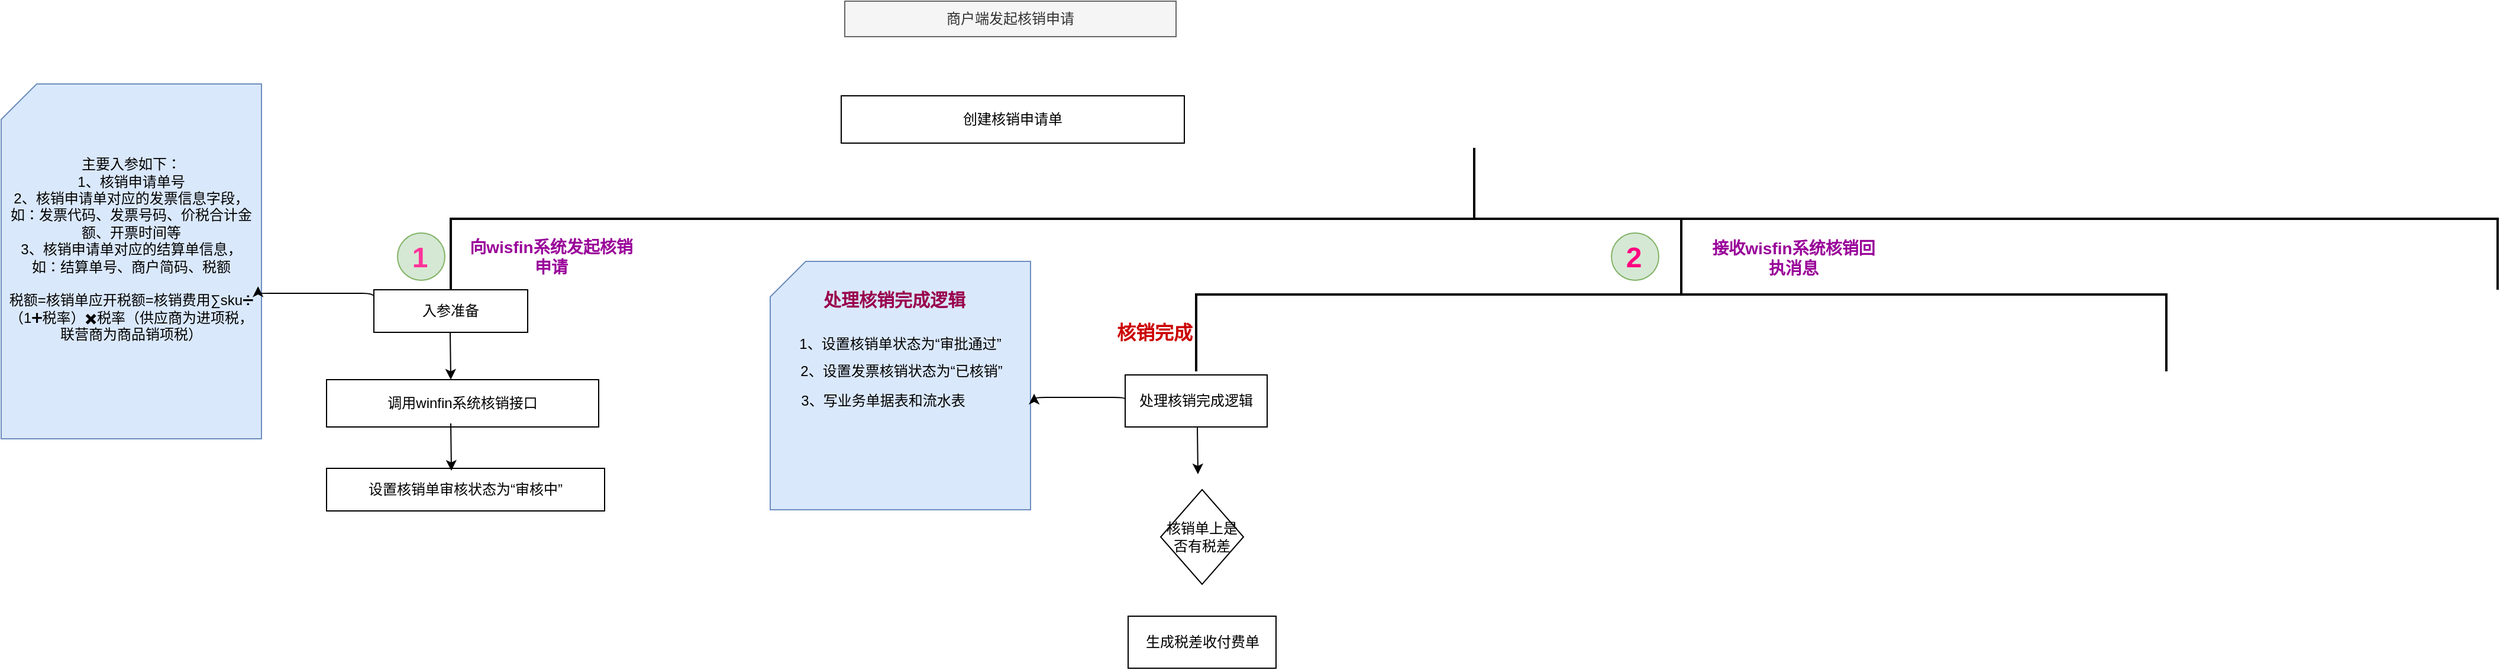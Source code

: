 <mxfile pages="1" version="11.2.1" type="github"><diagram id="kvjT74hAi-bAK9wWpIcl" name="Page-1"><mxGraphModel dx="1964" dy="762" grid="1" gridSize="10" guides="1" tooltips="1" connect="1" arrows="1" fold="1" page="1" pageScale="1" pageWidth="827" pageHeight="1169" math="0" shadow="0"><root><mxCell id="0"/><mxCell id="1" parent="0"/><mxCell id="EXh83WJojTbxtO4O4RXE-1" value="商户端发起核销申请" style="rounded=0;whiteSpace=wrap;html=1;fillColor=#f5f5f5;strokeColor=#666666;fontColor=#333333;" vertex="1" parent="1"><mxGeometry x="273" y="140" width="280" height="30" as="geometry"/></mxCell><mxCell id="EXh83WJojTbxtO4O4RXE-2" value="创建核销申请单" style="rounded=0;whiteSpace=wrap;html=1;" vertex="1" parent="1"><mxGeometry x="270" y="220" width="290" height="40" as="geometry"/></mxCell><mxCell id="EXh83WJojTbxtO4O4RXE-3" value="" style="html=1;shape=mxgraph.flowchart.annotation_2;align=left;direction=south;strokeWidth=2;" vertex="1" parent="1"><mxGeometry x="-60" y="264" width="1730" height="120" as="geometry"/></mxCell><mxCell id="EXh83WJojTbxtO4O4RXE-10" value="" style="ellipse;whiteSpace=wrap;html=1;aspect=fixed;fillColor=#d5e8d4;strokeColor=#82b366;" vertex="1" parent="1"><mxGeometry x="-105" y="336" width="40" height="40" as="geometry"/></mxCell><mxCell id="EXh83WJojTbxtO4O4RXE-11" value="&lt;font color=&quot;#FF3399&quot; size=&quot;1&quot;&gt;&lt;b style=&quot;font-size: 24px&quot;&gt;1&lt;/b&gt;&lt;/font&gt;" style="text;html=1;strokeColor=none;fillColor=none;align=center;verticalAlign=middle;whiteSpace=wrap;rounded=0;" vertex="1" parent="1"><mxGeometry x="-106" y="347" width="40" height="20" as="geometry"/></mxCell><mxCell id="EXh83WJojTbxtO4O4RXE-12" value="&lt;font style=&quot;font-size: 14px&quot; color=&quot;#990099&quot;&gt;&lt;b&gt;向wisfin系统发起核销申请&lt;/b&gt;&lt;/font&gt;" style="text;html=1;strokeColor=none;fillColor=none;align=center;verticalAlign=middle;whiteSpace=wrap;rounded=0;" vertex="1" parent="1"><mxGeometry x="-50" y="346" width="150" height="20" as="geometry"/></mxCell><mxCell id="EXh83WJojTbxtO4O4RXE-13" value="入参准备" style="rounded=0;whiteSpace=wrap;html=1;strokeWidth=1;fillColor=#FFFFFF;" vertex="1" parent="1"><mxGeometry x="-125" y="384" width="130" height="36" as="geometry"/></mxCell><mxCell id="EXh83WJojTbxtO4O4RXE-14" value="" style="shape=card;whiteSpace=wrap;html=1;strokeWidth=1;fillColor=#dae8fc;strokeColor=#6c8ebf;" vertex="1" parent="1"><mxGeometry x="-440" y="210" width="220" height="300" as="geometry"/></mxCell><mxCell id="EXh83WJojTbxtO4O4RXE-15" value="主要入参如下：&lt;br&gt;1、核销申请单号&lt;br&gt;2、核销申请单对应的发票信息字段，如：发票代码、发票号码、价税合计金额、开票时间等&lt;br&gt;3、核销申请单对应的结算单信息，如：结算单号、商户简码、税额&lt;br&gt;&lt;br&gt;税额=核销单应开税额=核销费用∑sku➗（1➕税率）✖️税率（供应商为进项税，联营商为商品销项税）&lt;br&gt;&lt;br&gt;" style="text;html=1;strokeColor=none;fillColor=none;align=center;verticalAlign=middle;whiteSpace=wrap;rounded=0;" vertex="1" parent="1"><mxGeometry x="-435" y="234" width="210" height="246" as="geometry"/></mxCell><mxCell id="EXh83WJojTbxtO4O4RXE-16" value="" style="edgeStyle=elbowEdgeStyle;elbow=vertical;endArrow=classic;html=1;entryX=1.01;entryY=0.598;entryDx=0;entryDy=0;entryPerimeter=0;exitX=0;exitY=0.25;exitDx=0;exitDy=0;" edge="1" parent="1" source="EXh83WJojTbxtO4O4RXE-13" target="EXh83WJojTbxtO4O4RXE-15"><mxGeometry width="50" height="50" relative="1" as="geometry"><mxPoint x="-180" y="460" as="sourcePoint"/><mxPoint x="-130" y="410" as="targetPoint"/></mxGeometry></mxCell><mxCell id="EXh83WJojTbxtO4O4RXE-17" value="调用winfin系统核销接口" style="rounded=0;whiteSpace=wrap;html=1;strokeWidth=1;fillColor=#FFFFFF;" vertex="1" parent="1"><mxGeometry x="-165" y="460" width="230" height="40" as="geometry"/></mxCell><mxCell id="EXh83WJojTbxtO4O4RXE-19" value="" style="ellipse;whiteSpace=wrap;html=1;aspect=fixed;fillColor=#d5e8d4;strokeColor=#82b366;" vertex="1" parent="1"><mxGeometry x="921" y="336" width="40" height="40" as="geometry"/></mxCell><mxCell id="EXh83WJojTbxtO4O4RXE-20" value="&lt;font color=&quot;#FF0080&quot; size=&quot;1&quot;&gt;&lt;b style=&quot;font-size: 24px&quot;&gt;2&lt;/b&gt;&lt;/font&gt;" style="text;html=1;strokeColor=none;fillColor=none;align=center;verticalAlign=middle;whiteSpace=wrap;rounded=0;" vertex="1" parent="1"><mxGeometry x="920" y="347" width="40" height="20" as="geometry"/></mxCell><mxCell id="EXh83WJojTbxtO4O4RXE-21" value="&lt;font color=&quot;#990099&quot; size=&quot;1&quot;&gt;&lt;b style=&quot;font-size: 14px&quot;&gt;接收wisfin系统核销回执消息&lt;/b&gt;&lt;/font&gt;" style="text;html=1;strokeColor=none;fillColor=none;align=center;verticalAlign=middle;whiteSpace=wrap;rounded=0;" vertex="1" parent="1"><mxGeometry x="1000" y="347" width="150" height="20" as="geometry"/></mxCell><mxCell id="EXh83WJojTbxtO4O4RXE-22" value="设置核销单审核状态为“审核中”" style="rounded=0;whiteSpace=wrap;html=1;strokeWidth=1;fillColor=#FFFFFF;" vertex="1" parent="1"><mxGeometry x="-165" y="535" width="235" height="36" as="geometry"/></mxCell><mxCell id="EXh83WJojTbxtO4O4RXE-24" value="" style="html=1;shape=mxgraph.flowchart.annotation_2;align=left;strokeWidth=2;fillColor=#FFFFFF;direction=south;" vertex="1" parent="1"><mxGeometry x="570" y="323" width="820" height="130" as="geometry"/></mxCell><mxCell id="EXh83WJojTbxtO4O4RXE-26" value="&lt;font style=&quot;font-size: 16px&quot;&gt;&lt;b&gt;&lt;font style=&quot;font-size: 16px&quot; color=&quot;#CC0000&quot;&gt;核销完成&lt;/font&gt;&lt;/b&gt;&lt;/font&gt;" style="text;html=1;strokeColor=none;fillColor=none;align=center;verticalAlign=middle;whiteSpace=wrap;rounded=0;" vertex="1" parent="1"><mxGeometry x="490" y="410" width="90" height="20" as="geometry"/></mxCell><mxCell id="EXh83WJojTbxtO4O4RXE-27" value="处理核销完成逻辑" style="rounded=0;whiteSpace=wrap;html=1;strokeWidth=1;fillColor=#FFFFFF;" vertex="1" parent="1"><mxGeometry x="510" y="456" width="120" height="44" as="geometry"/></mxCell><mxCell id="EXh83WJojTbxtO4O4RXE-29" value="核销单上是否有税差" style="rhombus;whiteSpace=wrap;html=1;strokeWidth=1;fillColor=#FFFFFF;" vertex="1" parent="1"><mxGeometry x="540" y="553" width="70" height="80" as="geometry"/></mxCell><mxCell id="EXh83WJojTbxtO4O4RXE-30" value="生成税差收付费单" style="rounded=0;whiteSpace=wrap;html=1;strokeWidth=1;fillColor=#FFFFFF;" vertex="1" parent="1"><mxGeometry x="512.5" y="660" width="125" height="44" as="geometry"/></mxCell><mxCell id="EXh83WJojTbxtO4O4RXE-33" value="" style="shape=card;whiteSpace=wrap;html=1;strokeWidth=1;fillColor=#dae8fc;strokeColor=#6c8ebf;" vertex="1" parent="1"><mxGeometry x="210" y="360" width="220" height="210" as="geometry"/></mxCell><mxCell id="EXh83WJojTbxtO4O4RXE-34" value="&lt;font style=&quot;font-size: 15px&quot;&gt;&lt;b&gt;&lt;font style=&quot;font-size: 15px&quot; color=&quot;#99004D&quot;&gt;处理核销完成逻辑&lt;/font&gt;&lt;/b&gt;&lt;/font&gt;" style="text;html=1;strokeColor=none;fillColor=none;align=center;verticalAlign=middle;whiteSpace=wrap;rounded=0;" vertex="1" parent="1"><mxGeometry x="250" y="382" width="130" height="20" as="geometry"/></mxCell><mxCell id="EXh83WJojTbxtO4O4RXE-35" value="1、设置核销单状态为“审批通过”" style="text;html=1;strokeColor=none;fillColor=none;align=center;verticalAlign=middle;whiteSpace=wrap;rounded=0;" vertex="1" parent="1"><mxGeometry x="220" y="420" width="200" height="20" as="geometry"/></mxCell><mxCell id="EXh83WJojTbxtO4O4RXE-36" value="2、设置发票核销状态为“已核销”" style="text;html=1;strokeColor=none;fillColor=none;align=center;verticalAlign=middle;whiteSpace=wrap;rounded=0;" vertex="1" parent="1"><mxGeometry x="221" y="443" width="200" height="20" as="geometry"/></mxCell><mxCell id="EXh83WJojTbxtO4O4RXE-37" value="3、写业务单据表和流水表" style="text;html=1;strokeColor=none;fillColor=none;align=center;verticalAlign=middle;whiteSpace=wrap;rounded=0;" vertex="1" parent="1"><mxGeometry x="190" y="468" width="231" height="20" as="geometry"/></mxCell><mxCell id="EXh83WJojTbxtO4O4RXE-38" value="" style="edgeStyle=elbowEdgeStyle;elbow=vertical;endArrow=classic;html=1;entryX=1.014;entryY=0.533;entryDx=0;entryDy=0;entryPerimeter=0;exitX=0;exitY=0.5;exitDx=0;exitDy=0;" edge="1" parent="1" source="EXh83WJojTbxtO4O4RXE-27" target="EXh83WJojTbxtO4O4RXE-33"><mxGeometry width="50" height="50" relative="1" as="geometry"><mxPoint x="540" y="530" as="sourcePoint"/><mxPoint x="490" y="480" as="targetPoint"/></mxGeometry></mxCell><mxCell id="EXh83WJojTbxtO4O4RXE-39" value="" style="endArrow=classic;html=1;" edge="1" parent="1"><mxGeometry width="50" height="50" relative="1" as="geometry"><mxPoint x="-60.5" y="420" as="sourcePoint"/><mxPoint x="-60" y="460" as="targetPoint"/></mxGeometry></mxCell><mxCell id="EXh83WJojTbxtO4O4RXE-40" value="" style="endArrow=classic;html=1;" edge="1" parent="1"><mxGeometry width="50" height="50" relative="1" as="geometry"><mxPoint x="-60" y="497" as="sourcePoint"/><mxPoint x="-59.5" y="537" as="targetPoint"/></mxGeometry></mxCell><mxCell id="EXh83WJojTbxtO4O4RXE-41" value="" style="endArrow=classic;html=1;" edge="1" parent="1"><mxGeometry width="50" height="50" relative="1" as="geometry"><mxPoint x="571" y="500" as="sourcePoint"/><mxPoint x="571.5" y="540" as="targetPoint"/></mxGeometry></mxCell></root></mxGraphModel></diagram></mxfile>